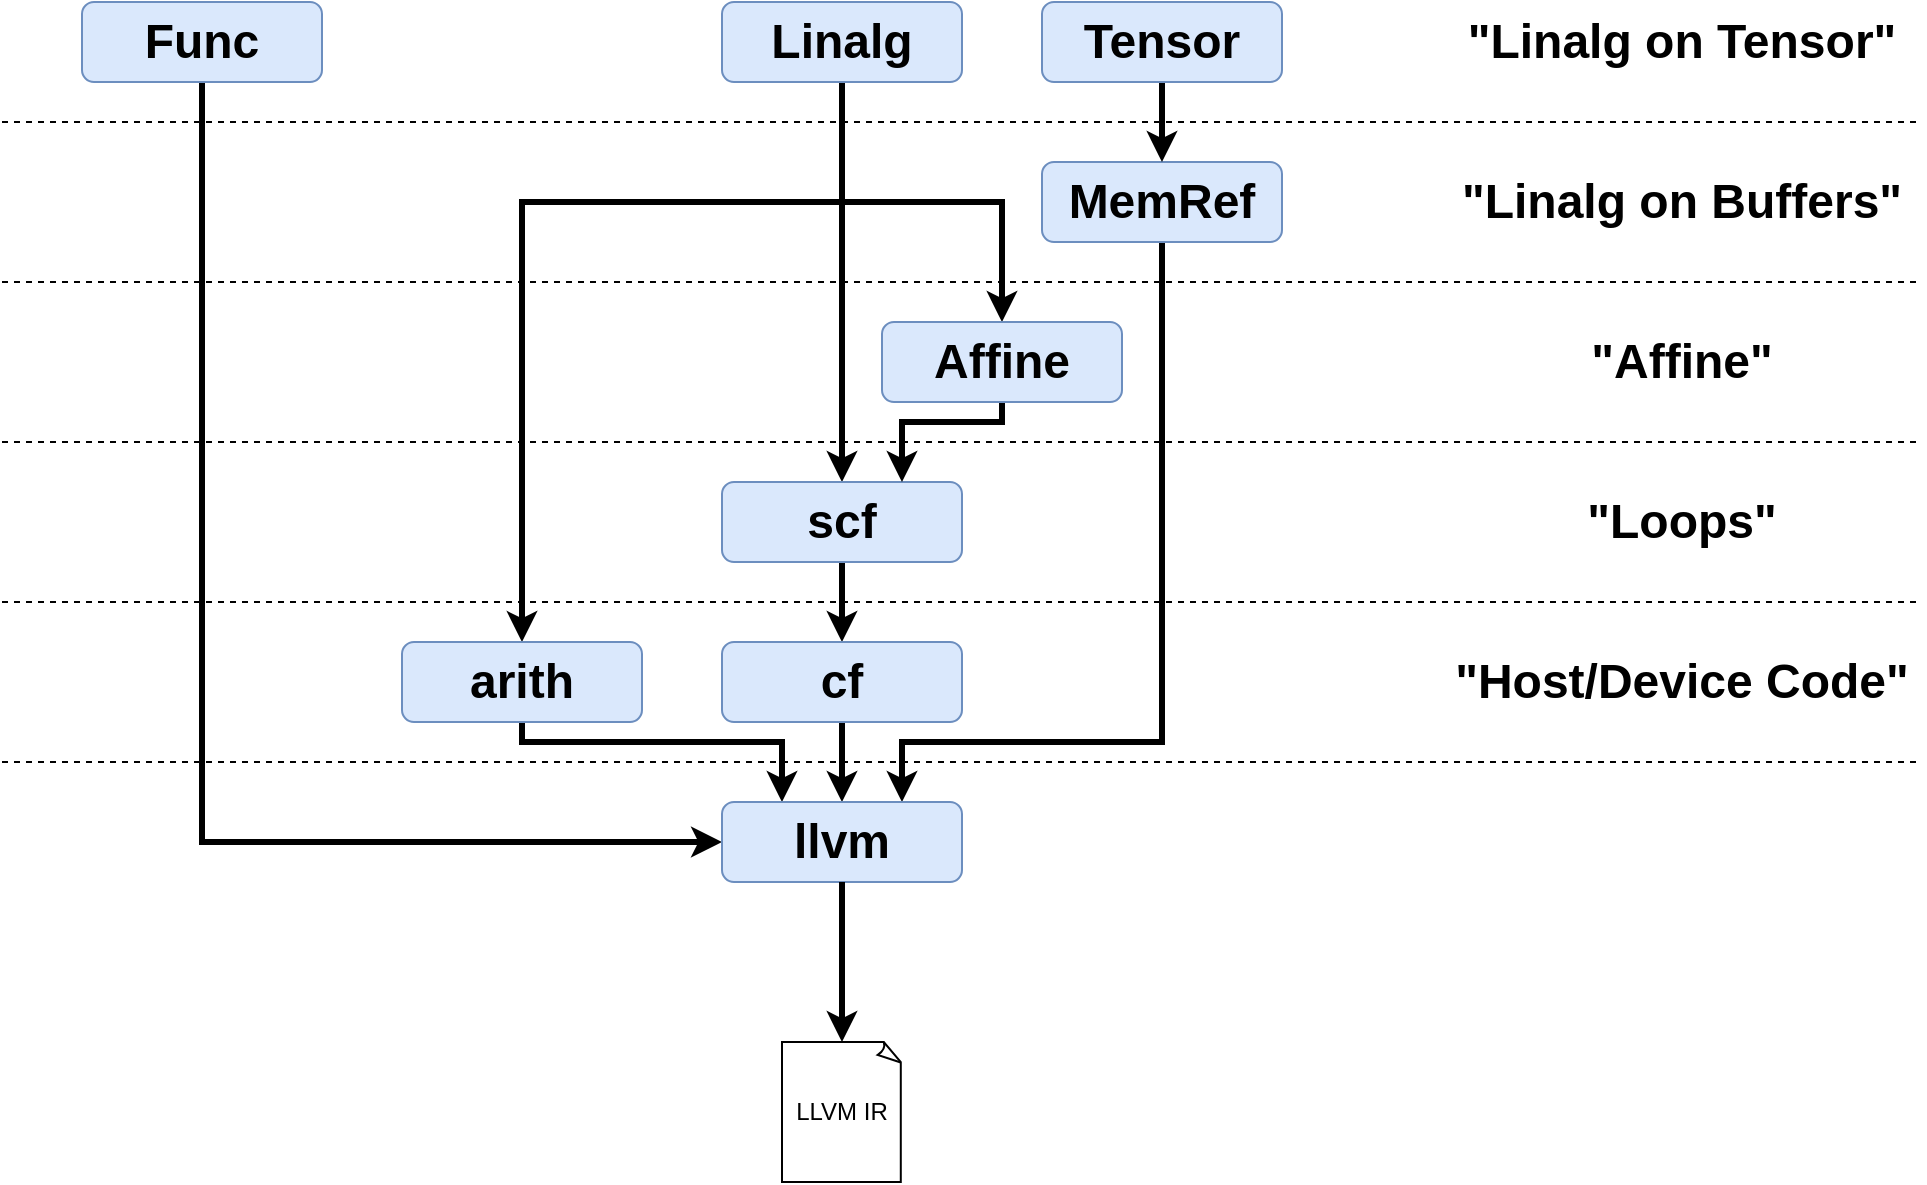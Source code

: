<mxfile version="26.0.16">
  <diagram name="Page-1" id="O9munYN-AlQGfuHdiY39">
    <mxGraphModel dx="1941" dy="958" grid="1" gridSize="10" guides="1" tooltips="1" connect="1" arrows="1" fold="1" page="1" pageScale="1" pageWidth="827" pageHeight="1169" math="0" shadow="0">
      <root>
        <mxCell id="0" />
        <mxCell id="1" parent="0" />
        <mxCell id="qbqpYpZ_GJigqZi00KbP-17" style="edgeStyle=orthogonalEdgeStyle;rounded=0;orthogonalLoop=1;jettySize=auto;html=1;exitX=0.5;exitY=1;exitDx=0;exitDy=0;entryX=0.5;entryY=0;entryDx=0;entryDy=0;strokeWidth=3;" edge="1" parent="1" source="qbqpYpZ_GJigqZi00KbP-1" target="qbqpYpZ_GJigqZi00KbP-2">
          <mxGeometry relative="1" as="geometry" />
        </mxCell>
        <mxCell id="qbqpYpZ_GJigqZi00KbP-18" style="edgeStyle=orthogonalEdgeStyle;rounded=0;orthogonalLoop=1;jettySize=auto;html=1;exitX=0.5;exitY=1;exitDx=0;exitDy=0;entryX=0.5;entryY=0;entryDx=0;entryDy=0;strokeWidth=3;" edge="1" parent="1" source="qbqpYpZ_GJigqZi00KbP-1" target="qbqpYpZ_GJigqZi00KbP-10">
          <mxGeometry relative="1" as="geometry">
            <Array as="points">
              <mxPoint x="380" y="140" />
              <mxPoint x="220" y="140" />
            </Array>
          </mxGeometry>
        </mxCell>
        <mxCell id="qbqpYpZ_GJigqZi00KbP-37" style="edgeStyle=orthogonalEdgeStyle;rounded=0;orthogonalLoop=1;jettySize=auto;html=1;exitX=0.5;exitY=1;exitDx=0;exitDy=0;entryX=0.5;entryY=0;entryDx=0;entryDy=0;strokeWidth=3;" edge="1" parent="1" source="qbqpYpZ_GJigqZi00KbP-1" target="qbqpYpZ_GJigqZi00KbP-36">
          <mxGeometry relative="1" as="geometry">
            <Array as="points">
              <mxPoint x="380" y="140" />
              <mxPoint x="460" y="140" />
            </Array>
          </mxGeometry>
        </mxCell>
        <mxCell id="qbqpYpZ_GJigqZi00KbP-1" value="&lt;b&gt;&lt;font style=&quot;font-size: 24px;&quot;&gt;Linalg&lt;/font&gt;&lt;/b&gt;" style="rounded=1;whiteSpace=wrap;html=1;fillColor=#dae8fc;strokeColor=#6c8ebf;" vertex="1" parent="1">
          <mxGeometry x="320" y="40" width="120" height="40" as="geometry" />
        </mxCell>
        <mxCell id="qbqpYpZ_GJigqZi00KbP-16" style="edgeStyle=orthogonalEdgeStyle;rounded=0;orthogonalLoop=1;jettySize=auto;html=1;exitX=0.5;exitY=1;exitDx=0;exitDy=0;entryX=0.5;entryY=0;entryDx=0;entryDy=0;strokeWidth=3;" edge="1" parent="1" source="qbqpYpZ_GJigqZi00KbP-2" target="qbqpYpZ_GJigqZi00KbP-6">
          <mxGeometry relative="1" as="geometry" />
        </mxCell>
        <mxCell id="qbqpYpZ_GJigqZi00KbP-2" value="&lt;span style=&quot;font-size: 24px;&quot;&gt;&lt;b&gt;scf&lt;/b&gt;&lt;/span&gt;" style="rounded=1;whiteSpace=wrap;html=1;fillColor=#dae8fc;strokeColor=#6c8ebf;" vertex="1" parent="1">
          <mxGeometry x="320" y="280" width="120" height="40" as="geometry" />
        </mxCell>
        <mxCell id="qbqpYpZ_GJigqZi00KbP-20" style="edgeStyle=orthogonalEdgeStyle;rounded=0;orthogonalLoop=1;jettySize=auto;html=1;exitX=0.5;exitY=1;exitDx=0;exitDy=0;entryX=0.75;entryY=0;entryDx=0;entryDy=0;strokeWidth=3;" edge="1" parent="1" source="qbqpYpZ_GJigqZi00KbP-3" target="qbqpYpZ_GJigqZi00KbP-11">
          <mxGeometry relative="1" as="geometry">
            <Array as="points">
              <mxPoint x="540" y="410" />
              <mxPoint x="410" y="410" />
            </Array>
          </mxGeometry>
        </mxCell>
        <mxCell id="qbqpYpZ_GJigqZi00KbP-3" value="&lt;b&gt;&lt;font style=&quot;font-size: 24px;&quot;&gt;MemRef&lt;/font&gt;&lt;/b&gt;" style="rounded=1;whiteSpace=wrap;html=1;fillColor=#dae8fc;strokeColor=#6c8ebf;" vertex="1" parent="1">
          <mxGeometry x="480" y="120" width="120" height="40" as="geometry" />
        </mxCell>
        <mxCell id="qbqpYpZ_GJigqZi00KbP-13" style="edgeStyle=orthogonalEdgeStyle;rounded=0;orthogonalLoop=1;jettySize=auto;html=1;exitX=0.5;exitY=1;exitDx=0;exitDy=0;entryX=0.5;entryY=0;entryDx=0;entryDy=0;strokeWidth=3;" edge="1" parent="1" source="qbqpYpZ_GJigqZi00KbP-6" target="qbqpYpZ_GJigqZi00KbP-11">
          <mxGeometry relative="1" as="geometry" />
        </mxCell>
        <mxCell id="qbqpYpZ_GJigqZi00KbP-6" value="&lt;span style=&quot;font-size: 24px;&quot;&gt;&lt;b&gt;cf&lt;/b&gt;&lt;/span&gt;" style="rounded=1;whiteSpace=wrap;html=1;fillColor=#dae8fc;strokeColor=#6c8ebf;" vertex="1" parent="1">
          <mxGeometry x="320" y="360" width="120" height="40" as="geometry" />
        </mxCell>
        <mxCell id="qbqpYpZ_GJigqZi00KbP-12" style="edgeStyle=orthogonalEdgeStyle;rounded=0;orthogonalLoop=1;jettySize=auto;html=1;exitX=0.5;exitY=1;exitDx=0;exitDy=0;entryX=0;entryY=0.5;entryDx=0;entryDy=0;strokeWidth=3;" edge="1" parent="1" source="qbqpYpZ_GJigqZi00KbP-7" target="qbqpYpZ_GJigqZi00KbP-11">
          <mxGeometry relative="1" as="geometry" />
        </mxCell>
        <mxCell id="qbqpYpZ_GJigqZi00KbP-7" value="&lt;b&gt;&lt;font style=&quot;font-size: 24px;&quot;&gt;Func&lt;/font&gt;&lt;/b&gt;" style="rounded=1;whiteSpace=wrap;html=1;fillColor=#dae8fc;strokeColor=#6c8ebf;" vertex="1" parent="1">
          <mxGeometry y="40" width="120" height="40" as="geometry" />
        </mxCell>
        <mxCell id="qbqpYpZ_GJigqZi00KbP-19" style="edgeStyle=orthogonalEdgeStyle;rounded=0;orthogonalLoop=1;jettySize=auto;html=1;exitX=0.5;exitY=1;exitDx=0;exitDy=0;entryX=0.5;entryY=0;entryDx=0;entryDy=0;strokeWidth=3;" edge="1" parent="1" source="qbqpYpZ_GJigqZi00KbP-9" target="qbqpYpZ_GJigqZi00KbP-3">
          <mxGeometry relative="1" as="geometry" />
        </mxCell>
        <mxCell id="qbqpYpZ_GJigqZi00KbP-9" value="&lt;b&gt;&lt;font style=&quot;font-size: 24px;&quot;&gt;Tensor&lt;/font&gt;&lt;/b&gt;" style="rounded=1;whiteSpace=wrap;html=1;fillColor=#dae8fc;strokeColor=#6c8ebf;" vertex="1" parent="1">
          <mxGeometry x="480" y="40" width="120" height="40" as="geometry" />
        </mxCell>
        <mxCell id="qbqpYpZ_GJigqZi00KbP-15" style="edgeStyle=orthogonalEdgeStyle;rounded=0;orthogonalLoop=1;jettySize=auto;html=1;exitX=0.5;exitY=1;exitDx=0;exitDy=0;entryX=0.25;entryY=0;entryDx=0;entryDy=0;strokeWidth=3;" edge="1" parent="1" source="qbqpYpZ_GJigqZi00KbP-10" target="qbqpYpZ_GJigqZi00KbP-11">
          <mxGeometry relative="1" as="geometry">
            <Array as="points">
              <mxPoint x="220" y="410" />
              <mxPoint x="350" y="410" />
            </Array>
          </mxGeometry>
        </mxCell>
        <mxCell id="qbqpYpZ_GJigqZi00KbP-10" value="&lt;span style=&quot;font-size: 24px;&quot;&gt;&lt;b&gt;arith&lt;/b&gt;&lt;/span&gt;" style="rounded=1;whiteSpace=wrap;html=1;fillColor=#dae8fc;strokeColor=#6c8ebf;" vertex="1" parent="1">
          <mxGeometry x="160" y="360" width="120" height="40" as="geometry" />
        </mxCell>
        <mxCell id="qbqpYpZ_GJigqZi00KbP-11" value="&lt;span style=&quot;font-size: 24px;&quot;&gt;&lt;b&gt;llvm&lt;/b&gt;&lt;/span&gt;" style="rounded=1;whiteSpace=wrap;html=1;fillColor=#dae8fc;strokeColor=#6c8ebf;" vertex="1" parent="1">
          <mxGeometry x="320" y="440" width="120" height="40" as="geometry" />
        </mxCell>
        <mxCell id="qbqpYpZ_GJigqZi00KbP-25" value="LLVM IR" style="whiteSpace=wrap;html=1;shape=mxgraph.basic.document" vertex="1" parent="1">
          <mxGeometry x="350" y="560" width="60" height="70" as="geometry" />
        </mxCell>
        <mxCell id="qbqpYpZ_GJigqZi00KbP-27" style="edgeStyle=orthogonalEdgeStyle;rounded=0;orthogonalLoop=1;jettySize=auto;html=1;exitX=0.5;exitY=1;exitDx=0;exitDy=0;entryX=0.5;entryY=0;entryDx=0;entryDy=0;entryPerimeter=0;strokeWidth=3;" edge="1" parent="1" source="qbqpYpZ_GJigqZi00KbP-11" target="qbqpYpZ_GJigqZi00KbP-25">
          <mxGeometry relative="1" as="geometry" />
        </mxCell>
        <mxCell id="qbqpYpZ_GJigqZi00KbP-28" value="" style="endArrow=none;dashed=1;html=1;rounded=0;strokeWidth=1;" edge="1" parent="1">
          <mxGeometry width="50" height="50" relative="1" as="geometry">
            <mxPoint x="-40" y="100" as="sourcePoint" />
            <mxPoint x="920" y="100" as="targetPoint" />
          </mxGeometry>
        </mxCell>
        <mxCell id="qbqpYpZ_GJigqZi00KbP-29" value="" style="endArrow=none;dashed=1;html=1;rounded=0;strokeWidth=1;" edge="1" parent="1">
          <mxGeometry width="50" height="50" relative="1" as="geometry">
            <mxPoint x="-40" y="180" as="sourcePoint" />
            <mxPoint x="920" y="180" as="targetPoint" />
          </mxGeometry>
        </mxCell>
        <mxCell id="qbqpYpZ_GJigqZi00KbP-30" value="" style="endArrow=none;dashed=1;html=1;rounded=0;strokeWidth=1;" edge="1" parent="1">
          <mxGeometry width="50" height="50" relative="1" as="geometry">
            <mxPoint x="-40" y="340" as="sourcePoint" />
            <mxPoint x="920" y="340" as="targetPoint" />
          </mxGeometry>
        </mxCell>
        <mxCell id="qbqpYpZ_GJigqZi00KbP-31" value="" style="endArrow=none;dashed=1;html=1;rounded=0;strokeWidth=1;" edge="1" parent="1">
          <mxGeometry width="50" height="50" relative="1" as="geometry">
            <mxPoint x="-40" y="420" as="sourcePoint" />
            <mxPoint x="920" y="420" as="targetPoint" />
          </mxGeometry>
        </mxCell>
        <mxCell id="qbqpYpZ_GJigqZi00KbP-32" value="&lt;b&gt;&lt;font style=&quot;font-size: 24px;&quot;&gt;&quot;Linalg on Tensor&quot;&lt;/font&gt;&lt;/b&gt;" style="text;html=1;align=center;verticalAlign=middle;whiteSpace=wrap;rounded=0;" vertex="1" parent="1">
          <mxGeometry x="680" y="40" width="240" height="40" as="geometry" />
        </mxCell>
        <mxCell id="qbqpYpZ_GJigqZi00KbP-33" value="&lt;b&gt;&lt;font style=&quot;font-size: 24px;&quot;&gt;&quot;Linalg on Buffers&quot;&lt;/font&gt;&lt;/b&gt;" style="text;html=1;align=center;verticalAlign=middle;whiteSpace=wrap;rounded=0;" vertex="1" parent="1">
          <mxGeometry x="680" y="120" width="240" height="40" as="geometry" />
        </mxCell>
        <mxCell id="qbqpYpZ_GJigqZi00KbP-34" value="&lt;b&gt;&lt;font style=&quot;font-size: 24px;&quot;&gt;&quot;Loops&quot;&lt;/font&gt;&lt;/b&gt;" style="text;html=1;align=center;verticalAlign=middle;whiteSpace=wrap;rounded=0;" vertex="1" parent="1">
          <mxGeometry x="680" y="280" width="240" height="40" as="geometry" />
        </mxCell>
        <mxCell id="qbqpYpZ_GJigqZi00KbP-35" value="&lt;b&gt;&lt;font style=&quot;font-size: 24px;&quot;&gt;&quot;Host/Device Code&quot;&lt;/font&gt;&lt;/b&gt;" style="text;html=1;align=center;verticalAlign=middle;whiteSpace=wrap;rounded=0;" vertex="1" parent="1">
          <mxGeometry x="680" y="360" width="240" height="40" as="geometry" />
        </mxCell>
        <mxCell id="qbqpYpZ_GJigqZi00KbP-38" style="edgeStyle=orthogonalEdgeStyle;rounded=0;orthogonalLoop=1;jettySize=auto;html=1;exitX=0.5;exitY=1;exitDx=0;exitDy=0;entryX=0.75;entryY=0;entryDx=0;entryDy=0;strokeWidth=3;" edge="1" parent="1" source="qbqpYpZ_GJigqZi00KbP-36" target="qbqpYpZ_GJigqZi00KbP-2">
          <mxGeometry relative="1" as="geometry">
            <Array as="points">
              <mxPoint x="460" y="250" />
              <mxPoint x="410" y="250" />
            </Array>
          </mxGeometry>
        </mxCell>
        <mxCell id="qbqpYpZ_GJigqZi00KbP-36" value="&lt;span style=&quot;font-size: 24px;&quot;&gt;&lt;b&gt;Affine&lt;/b&gt;&lt;/span&gt;" style="rounded=1;whiteSpace=wrap;html=1;fillColor=#dae8fc;strokeColor=#6c8ebf;" vertex="1" parent="1">
          <mxGeometry x="400" y="200" width="120" height="40" as="geometry" />
        </mxCell>
        <mxCell id="qbqpYpZ_GJigqZi00KbP-39" value="" style="endArrow=none;dashed=1;html=1;rounded=0;strokeWidth=1;" edge="1" parent="1">
          <mxGeometry width="50" height="50" relative="1" as="geometry">
            <mxPoint x="-40" y="260" as="sourcePoint" />
            <mxPoint x="920" y="260" as="targetPoint" />
          </mxGeometry>
        </mxCell>
        <mxCell id="qbqpYpZ_GJigqZi00KbP-40" value="&lt;b&gt;&lt;font style=&quot;font-size: 24px;&quot;&gt;&quot;Affine&quot;&lt;/font&gt;&lt;/b&gt;" style="text;html=1;align=center;verticalAlign=middle;whiteSpace=wrap;rounded=0;" vertex="1" parent="1">
          <mxGeometry x="680" y="200" width="240" height="40" as="geometry" />
        </mxCell>
      </root>
    </mxGraphModel>
  </diagram>
</mxfile>
